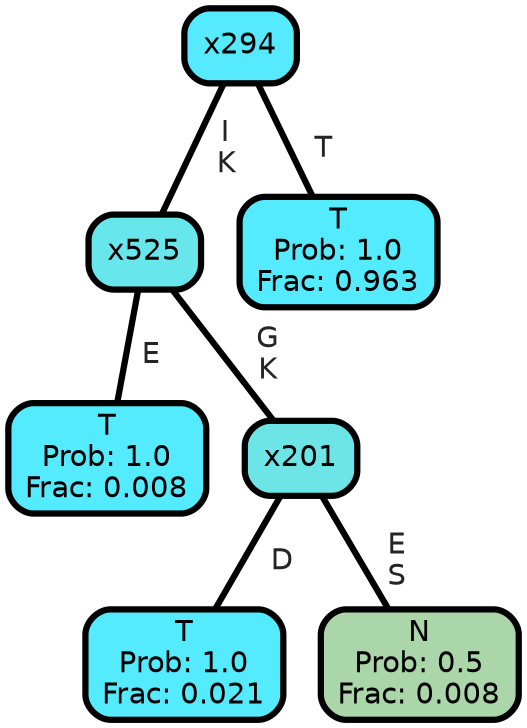 graph Tree {
node [shape=box, style="filled, rounded",color="black",penwidth="3",fontcolor="black",                 fontname=helvetica] ;
graph [ranksep="0 equally", splines=straight,                 bgcolor=transparent, dpi=200] ;
edge [fontname=helvetica, fontweight=bold,fontcolor=grey14,color=black] ;
0 [label="T
Prob: 1.0
Frac: 0.008", fillcolor="#55ebff"] ;
1 [label="x525", fillcolor="#67e6ec"] ;
2 [label="T
Prob: 1.0
Frac: 0.021", fillcolor="#55ebff"] ;
3 [label="x201", fillcolor="#6de5e6"] ;
4 [label="N
Prob: 0.5
Frac: 0.008", fillcolor="#aad6aa"] ;
5 [label="x294", fillcolor="#55eafe"] ;
6 [label="T
Prob: 1.0
Frac: 0.963", fillcolor="#55ebff"] ;
1 -- 0 [label=" E",penwidth=3] ;
1 -- 3 [label=" G\n K",penwidth=3] ;
3 -- 2 [label=" D",penwidth=3] ;
3 -- 4 [label=" E\n S",penwidth=3] ;
5 -- 1 [label=" I\n K",penwidth=3] ;
5 -- 6 [label=" T",penwidth=3] ;
{rank = same;}}